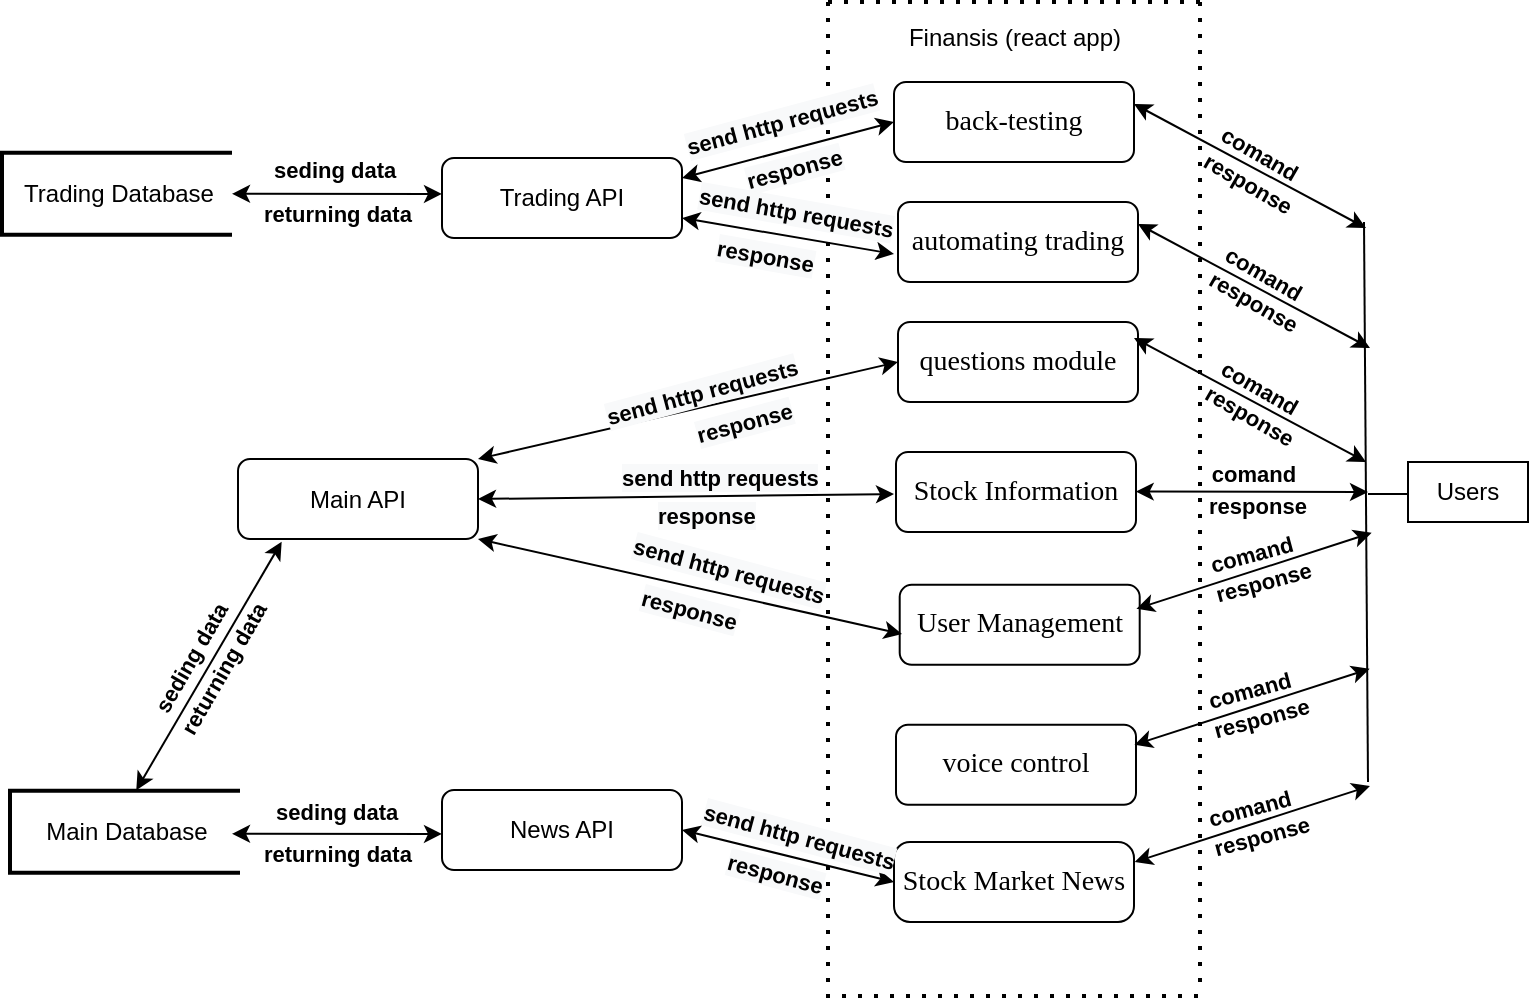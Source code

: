 <mxfile version="17.4.6" type="github">
  <diagram id="C5RBs43oDa-KdzZeNtuy" name="Page-1">
    <mxGraphModel dx="1515" dy="813" grid="1" gridSize="10" guides="1" tooltips="1" connect="1" arrows="1" fold="1" page="1" pageScale="1" pageWidth="827" pageHeight="1169" math="0" shadow="0">
      <root>
        <mxCell id="WIyWlLk6GJQsqaUBKTNV-0" />
        <mxCell id="WIyWlLk6GJQsqaUBKTNV-1" parent="WIyWlLk6GJQsqaUBKTNV-0" />
        <mxCell id="wvQzWiMlblMlw7H_hbkp-0" value="Users" style="rounded=0;whiteSpace=wrap;html=1;" vertex="1" parent="WIyWlLk6GJQsqaUBKTNV-1">
          <mxGeometry x="703" y="304" width="60" height="30" as="geometry" />
        </mxCell>
        <mxCell id="wvQzWiMlblMlw7H_hbkp-1" value="" style="endArrow=none;html=1;rounded=0;entryX=0;entryY=0.5;entryDx=0;entryDy=0;" edge="1" parent="WIyWlLk6GJQsqaUBKTNV-1">
          <mxGeometry width="50" height="50" relative="1" as="geometry">
            <mxPoint x="683" y="320" as="sourcePoint" />
            <mxPoint x="703" y="320" as="targetPoint" />
          </mxGeometry>
        </mxCell>
        <mxCell id="wvQzWiMlblMlw7H_hbkp-2" value="" style="endArrow=none;html=1;rounded=0;" edge="1" parent="WIyWlLk6GJQsqaUBKTNV-1">
          <mxGeometry width="50" height="50" relative="1" as="geometry">
            <mxPoint x="683" y="464" as="sourcePoint" />
            <mxPoint x="681" y="184" as="targetPoint" />
          </mxGeometry>
        </mxCell>
        <mxCell id="wvQzWiMlblMlw7H_hbkp-4" value="&lt;p class=&quot;MsoNormal&quot;&gt;&lt;span style=&quot;font-family: &amp;#34;times new roman&amp;#34; ; font-size: 10.5pt&quot;&gt;Stock Market News&lt;/span&gt;&lt;/p&gt;" style="rounded=1;whiteSpace=wrap;html=1;fontSize=12;glass=0;strokeWidth=1;shadow=0;arcSize=20;" vertex="1" parent="WIyWlLk6GJQsqaUBKTNV-1">
          <mxGeometry x="446" y="494" width="120" height="40" as="geometry" />
        </mxCell>
        <mxCell id="wvQzWiMlblMlw7H_hbkp-5" value="&lt;p class=&quot;MsoNormal&quot;&gt;&lt;span style=&quot;font-family: &amp;#34;times new roman&amp;#34; ; font-size: 10.5pt&quot;&gt;User &lt;/span&gt;&lt;span style=&quot;font-family: &amp;#34;times new roman&amp;#34; ; font-size: 10.5pt&quot;&gt;M&lt;/span&gt;&lt;span style=&quot;font-family: &amp;#34;times new roman&amp;#34; ; font-size: 10.5pt&quot;&gt;anagement&lt;/span&gt;&lt;/p&gt;" style="rounded=1;whiteSpace=wrap;html=1;fontSize=12;glass=0;strokeWidth=1;shadow=0;" vertex="1" parent="WIyWlLk6GJQsqaUBKTNV-1">
          <mxGeometry x="448.85" y="365.42" width="120" height="40" as="geometry" />
        </mxCell>
        <mxCell id="wvQzWiMlblMlw7H_hbkp-6" value="&lt;p class=&quot;MsoNormal&quot;&gt;&lt;span style=&quot;font-family: &amp;#34;times new roman&amp;#34; ; font-size: 10.5pt&quot;&gt;Stock&amp;nbsp;&lt;/span&gt;&lt;span style=&quot;font-family: &amp;#34;times new roman&amp;#34; ; font-size: 10.5pt&quot;&gt;I&lt;/span&gt;&lt;span style=&quot;font-family: &amp;#34;times new roman&amp;#34; ; font-size: 10.5pt&quot;&gt;nformation&lt;/span&gt;&lt;br&gt;&lt;/p&gt;" style="rounded=1;whiteSpace=wrap;html=1;fontSize=12;glass=0;strokeWidth=1;shadow=0;" vertex="1" parent="WIyWlLk6GJQsqaUBKTNV-1">
          <mxGeometry x="447" y="299" width="120" height="40" as="geometry" />
        </mxCell>
        <mxCell id="wvQzWiMlblMlw7H_hbkp-9" value="&lt;p class=&quot;MsoNormal&quot;&gt;&lt;font face=&quot;times new roman&quot;&gt;&lt;span style=&quot;font-size: 14px&quot;&gt;voice control&lt;/span&gt;&lt;/font&gt;&lt;/p&gt;" style="rounded=1;whiteSpace=wrap;html=1;fontSize=12;glass=0;strokeWidth=1;shadow=0;" vertex="1" parent="WIyWlLk6GJQsqaUBKTNV-1">
          <mxGeometry x="447" y="435.4" width="120" height="40" as="geometry" />
        </mxCell>
        <mxCell id="wvQzWiMlblMlw7H_hbkp-10" value="&lt;p class=&quot;MsoNormal&quot;&gt;&lt;span style=&quot;font-family: &amp;#34;times new roman&amp;#34; ; font-size: 10.5pt&quot;&gt;questions&amp;nbsp;&lt;/span&gt;&lt;span style=&quot;font-family: &amp;#34;times new roman&amp;#34; ; font-size: 10.5pt&quot;&gt;module&lt;/span&gt;&lt;/p&gt;" style="rounded=1;whiteSpace=wrap;html=1;fontSize=12;glass=0;strokeWidth=1;shadow=0;" vertex="1" parent="WIyWlLk6GJQsqaUBKTNV-1">
          <mxGeometry x="448" y="234" width="120" height="40" as="geometry" />
        </mxCell>
        <mxCell id="wvQzWiMlblMlw7H_hbkp-11" value="&lt;p class=&quot;MsoNormal&quot;&gt;&lt;span style=&quot;color: rgba(0 , 0 , 0 , 0) ; font-family: monospace ; font-size: 0px&quot;&gt;%3CmxGraphModel%3E%3Croot%3E%3CmxCell%20id%3D%220%22%2F%3E%3CmxCell%20id%3D%221%22%20parent%3D%220%22%2F%3E%3CmxCell%20id%3D%222%22%20value%3D%22%26lt%3Bp%20class%3D%26quot%3BMsoNormal%26quot%3B%26gt%3B%26lt%3Bspan%20style%3D%26quot%3Bfont-family%3A%20%26amp%3B%2334%3Btimes%20new%20roman%26amp%3B%2334%3B%20%3B%20font-size%3A%2010.5pt%26quot%3B%26gt%3Bquestions%26amp%3Bnbsp%3B%26lt%3B%2Fspan%26gt%3B%26lt%3Bspan%20style%3D%26quot%3Bfont-family%3A%20%26amp%3B%2334%3Btimes%20new%20roman%26amp%3B%2334%3B%20%3B%20font-size%3A%2010.5pt%26quot%3B%26gt%3Bmodule%26lt%3B%2Fspan%26gt%3B%26lt%3B%2Fp%26gt%3B%22%20style%3D%22rounded%3D1%3BwhiteSpace%3Dwrap%3Bhtml%3D1%3BfontSize%3D12%3Bglass%3D0%3BstrokeWidth%3D1%3Bshadow%3D0%3B%22%20vertex%3D%221%22%20parent%3D%221%22%3E%3CmxGeometry%20x%3D%22420%22%20y%3D%22100%22%20width%3D%22120%22%20height%3D%2240%22%20as%3D%22geometry%22%2F%3E%3C%2FmxCell%3E%3C%2Froot%3E%3C%2FmxGraphModel%3E&lt;/span&gt;&lt;span style=&quot;font-family: &amp;#34;times new roman&amp;#34; ; font-size: 10.5pt&quot;&gt;back-testing&lt;/span&gt;&lt;br&gt;&lt;/p&gt;" style="rounded=1;whiteSpace=wrap;html=1;fontSize=12;glass=0;strokeWidth=1;shadow=0;" vertex="1" parent="WIyWlLk6GJQsqaUBKTNV-1">
          <mxGeometry x="446" y="114.01" width="120" height="40" as="geometry" />
        </mxCell>
        <mxCell id="wvQzWiMlblMlw7H_hbkp-12" value="&lt;p class=&quot;MsoNormal&quot;&gt;&lt;span style=&quot;font-family: &amp;#34;times new roman&amp;#34; ; font-size: 10.5pt&quot;&gt;automating&amp;nbsp;&lt;/span&gt;&lt;span style=&quot;font-family: &amp;#34;times new roman&amp;#34; ; font-size: 10.5pt&quot;&gt;trading&lt;/span&gt;&lt;/p&gt;" style="rounded=1;whiteSpace=wrap;html=1;fontSize=12;glass=0;strokeWidth=1;shadow=0;" vertex="1" parent="WIyWlLk6GJQsqaUBKTNV-1">
          <mxGeometry x="448" y="174" width="120" height="40" as="geometry" />
        </mxCell>
        <mxCell id="wvQzWiMlblMlw7H_hbkp-30" value="" style="group;rotation=-45;" vertex="1" connectable="0" parent="WIyWlLk6GJQsqaUBKTNV-1">
          <mxGeometry x="572.85" y="326.42" width="109.15" height="69.98" as="geometry" />
        </mxCell>
        <mxCell id="wvQzWiMlblMlw7H_hbkp-22" value="" style="endArrow=classic;startArrow=classic;html=1;rounded=0;fontSize=12;exitX=1;exitY=0.5;exitDx=0;exitDy=0;" edge="1" parent="wvQzWiMlblMlw7H_hbkp-30">
          <mxGeometry width="50" height="50" relative="1" as="geometry">
            <mxPoint x="-5.646" y="50.999" as="sourcePoint" />
            <mxPoint x="111.973" y="13.0" as="targetPoint" />
          </mxGeometry>
        </mxCell>
        <mxCell id="wvQzWiMlblMlw7H_hbkp-28" value="&lt;font style=&quot;font-size: 11px&quot;&gt;&lt;b&gt;comand&lt;/b&gt;&lt;/font&gt;" style="text;html=1;strokeColor=none;fillColor=none;align=center;verticalAlign=middle;whiteSpace=wrap;rounded=0;fontSize=12;rotation=-15;" vertex="1" parent="wvQzWiMlblMlw7H_hbkp-30">
          <mxGeometry x="24.465" y="9.0" width="56.457" height="30.0" as="geometry" />
        </mxCell>
        <mxCell id="wvQzWiMlblMlw7H_hbkp-29" value="&lt;span style=&quot;font-size: 11px&quot;&gt;&lt;b&gt;response&lt;/b&gt;&lt;/span&gt;" style="text;html=1;strokeColor=none;fillColor=none;align=center;verticalAlign=middle;whiteSpace=wrap;rounded=0;fontSize=12;rotation=-15;" vertex="1" parent="wvQzWiMlblMlw7H_hbkp-30">
          <mxGeometry x="30.11" y="23.0" width="56.457" height="30.0" as="geometry" />
        </mxCell>
        <mxCell id="wvQzWiMlblMlw7H_hbkp-31" value="" style="group" vertex="1" connectable="0" parent="WIyWlLk6GJQsqaUBKTNV-1">
          <mxGeometry x="568" y="182.01" width="116" height="69.981" as="geometry" />
        </mxCell>
        <mxCell id="wvQzWiMlblMlw7H_hbkp-32" value="" style="endArrow=classic;startArrow=classic;html=1;rounded=0;fontSize=12;exitX=1;exitY=0.5;exitDx=0;exitDy=0;" edge="1" parent="wvQzWiMlblMlw7H_hbkp-31">
          <mxGeometry width="50" height="50" relative="1" as="geometry">
            <mxPoint y="2.99" as="sourcePoint" />
            <mxPoint x="116" y="64.99" as="targetPoint" />
          </mxGeometry>
        </mxCell>
        <mxCell id="wvQzWiMlblMlw7H_hbkp-33" value="&lt;font style=&quot;font-size: 11px&quot;&gt;&lt;b&gt;comand&lt;/b&gt;&lt;/font&gt;" style="text;html=1;strokeColor=none;fillColor=none;align=center;verticalAlign=middle;whiteSpace=wrap;rounded=0;fontSize=12;rotation=30;" vertex="1" parent="wvQzWiMlblMlw7H_hbkp-31">
          <mxGeometry x="33" y="12.99" width="60" height="30" as="geometry" />
        </mxCell>
        <mxCell id="wvQzWiMlblMlw7H_hbkp-34" value="&lt;span style=&quot;font-size: 11px&quot;&gt;&lt;b&gt;response&lt;/b&gt;&lt;/span&gt;" style="text;html=1;strokeColor=none;fillColor=none;align=center;verticalAlign=middle;whiteSpace=wrap;rounded=0;fontSize=12;rotation=30;" vertex="1" parent="wvQzWiMlblMlw7H_hbkp-31">
          <mxGeometry x="28" y="26.99" width="60" height="30" as="geometry" />
        </mxCell>
        <mxCell id="wvQzWiMlblMlw7H_hbkp-35" value="" style="group" vertex="1" connectable="0" parent="WIyWlLk6GJQsqaUBKTNV-1">
          <mxGeometry x="566" y="239.0" width="116" height="69.981" as="geometry" />
        </mxCell>
        <mxCell id="wvQzWiMlblMlw7H_hbkp-36" value="" style="endArrow=classic;startArrow=classic;html=1;rounded=0;fontSize=12;exitX=1;exitY=0.5;exitDx=0;exitDy=0;" edge="1" parent="wvQzWiMlblMlw7H_hbkp-35">
          <mxGeometry width="50" height="50" relative="1" as="geometry">
            <mxPoint y="2.99" as="sourcePoint" />
            <mxPoint x="116" y="64.99" as="targetPoint" />
          </mxGeometry>
        </mxCell>
        <mxCell id="wvQzWiMlblMlw7H_hbkp-37" value="&lt;font style=&quot;font-size: 11px&quot;&gt;&lt;b&gt;comand&lt;/b&gt;&lt;/font&gt;" style="text;html=1;strokeColor=none;fillColor=none;align=center;verticalAlign=middle;whiteSpace=wrap;rounded=0;fontSize=12;rotation=30;" vertex="1" parent="wvQzWiMlblMlw7H_hbkp-35">
          <mxGeometry x="33" y="12.99" width="60" height="30" as="geometry" />
        </mxCell>
        <mxCell id="wvQzWiMlblMlw7H_hbkp-38" value="&lt;span style=&quot;font-size: 11px&quot;&gt;&lt;b&gt;response&lt;/b&gt;&lt;/span&gt;" style="text;html=1;strokeColor=none;fillColor=none;align=center;verticalAlign=middle;whiteSpace=wrap;rounded=0;fontSize=12;rotation=30;" vertex="1" parent="wvQzWiMlblMlw7H_hbkp-35">
          <mxGeometry x="28" y="26.99" width="60" height="30" as="geometry" />
        </mxCell>
        <mxCell id="wvQzWiMlblMlw7H_hbkp-39" value="" style="group;rotation=44;" vertex="1" connectable="0" parent="WIyWlLk6GJQsqaUBKTNV-1">
          <mxGeometry x="573.85" y="290.8" width="100" height="61" as="geometry" />
        </mxCell>
        <mxCell id="wvQzWiMlblMlw7H_hbkp-40" value="" style="endArrow=classic;startArrow=classic;html=1;rounded=0;fontSize=12;exitX=1;exitY=0.5;exitDx=0;exitDy=0;" edge="1" parent="wvQzWiMlblMlw7H_hbkp-39">
          <mxGeometry width="50" height="50" relative="1" as="geometry">
            <mxPoint x="-7" y="28" as="sourcePoint" />
            <mxPoint x="109.15" y="28.2" as="targetPoint" />
          </mxGeometry>
        </mxCell>
        <mxCell id="wvQzWiMlblMlw7H_hbkp-41" value="&lt;font style=&quot;font-size: 11px&quot;&gt;&lt;b&gt;comand&lt;/b&gt;&lt;/font&gt;" style="text;html=1;strokeColor=none;fillColor=none;align=center;verticalAlign=middle;whiteSpace=wrap;rounded=0;fontSize=12;rotation=0;" vertex="1" parent="wvQzWiMlblMlw7H_hbkp-39">
          <mxGeometry x="26" y="6" width="51.724" height="26.15" as="geometry" />
        </mxCell>
        <mxCell id="wvQzWiMlblMlw7H_hbkp-42" value="&lt;span style=&quot;font-size: 11px&quot;&gt;&lt;b&gt;response&lt;/b&gt;&lt;/span&gt;" style="text;html=1;strokeColor=none;fillColor=none;align=center;verticalAlign=middle;whiteSpace=wrap;rounded=0;fontSize=12;rotation=0;" vertex="1" parent="wvQzWiMlblMlw7H_hbkp-39">
          <mxGeometry x="28" y="22" width="51.724" height="26.15" as="geometry" />
        </mxCell>
        <mxCell id="wvQzWiMlblMlw7H_hbkp-44" value="" style="group" vertex="1" connectable="0" parent="WIyWlLk6GJQsqaUBKTNV-1">
          <mxGeometry x="566" y="122.01" width="116" height="69.981" as="geometry" />
        </mxCell>
        <mxCell id="wvQzWiMlblMlw7H_hbkp-45" value="" style="endArrow=classic;startArrow=classic;html=1;rounded=0;fontSize=12;exitX=1;exitY=0.5;exitDx=0;exitDy=0;" edge="1" parent="wvQzWiMlblMlw7H_hbkp-44">
          <mxGeometry width="50" height="50" relative="1" as="geometry">
            <mxPoint y="2.99" as="sourcePoint" />
            <mxPoint x="116" y="64.99" as="targetPoint" />
          </mxGeometry>
        </mxCell>
        <mxCell id="wvQzWiMlblMlw7H_hbkp-46" value="&lt;font style=&quot;font-size: 11px&quot;&gt;&lt;b&gt;comand&lt;/b&gt;&lt;/font&gt;" style="text;html=1;strokeColor=none;fillColor=none;align=center;verticalAlign=middle;whiteSpace=wrap;rounded=0;fontSize=12;rotation=30;" vertex="1" parent="wvQzWiMlblMlw7H_hbkp-44">
          <mxGeometry x="33" y="12.99" width="60" height="30" as="geometry" />
        </mxCell>
        <mxCell id="wvQzWiMlblMlw7H_hbkp-47" value="&lt;span style=&quot;font-size: 11px&quot;&gt;&lt;b&gt;response&lt;/b&gt;&lt;/span&gt;" style="text;html=1;strokeColor=none;fillColor=none;align=center;verticalAlign=middle;whiteSpace=wrap;rounded=0;fontSize=12;rotation=30;" vertex="1" parent="wvQzWiMlblMlw7H_hbkp-44">
          <mxGeometry x="27.25" y="26.79" width="60" height="33.01" as="geometry" />
        </mxCell>
        <mxCell id="wvQzWiMlblMlw7H_hbkp-54" value="" style="group;rotation=-45;" vertex="1" connectable="0" parent="WIyWlLk6GJQsqaUBKTNV-1">
          <mxGeometry x="571.85" y="394.42" width="109.15" height="69.98" as="geometry" />
        </mxCell>
        <mxCell id="wvQzWiMlblMlw7H_hbkp-55" value="" style="endArrow=classic;startArrow=classic;html=1;rounded=0;fontSize=12;exitX=1;exitY=0.5;exitDx=0;exitDy=0;" edge="1" parent="wvQzWiMlblMlw7H_hbkp-54">
          <mxGeometry width="50" height="50" relative="1" as="geometry">
            <mxPoint x="-5.646" y="50.999" as="sourcePoint" />
            <mxPoint x="111.973" y="13.0" as="targetPoint" />
          </mxGeometry>
        </mxCell>
        <mxCell id="wvQzWiMlblMlw7H_hbkp-56" value="&lt;font style=&quot;font-size: 11px&quot;&gt;&lt;b&gt;comand&lt;/b&gt;&lt;/font&gt;" style="text;html=1;strokeColor=none;fillColor=none;align=center;verticalAlign=middle;whiteSpace=wrap;rounded=0;fontSize=12;rotation=-15;" vertex="1" parent="wvQzWiMlblMlw7H_hbkp-54">
          <mxGeometry x="24.465" y="9.0" width="56.457" height="30.0" as="geometry" />
        </mxCell>
        <mxCell id="wvQzWiMlblMlw7H_hbkp-57" value="&lt;span style=&quot;font-size: 11px&quot;&gt;&lt;b&gt;response&lt;/b&gt;&lt;/span&gt;" style="text;html=1;strokeColor=none;fillColor=none;align=center;verticalAlign=middle;whiteSpace=wrap;rounded=0;fontSize=12;rotation=-15;" vertex="1" parent="wvQzWiMlblMlw7H_hbkp-54">
          <mxGeometry x="30.11" y="23.0" width="56.457" height="30.0" as="geometry" />
        </mxCell>
        <mxCell id="wvQzWiMlblMlw7H_hbkp-58" value="" style="group;rotation=-45;" vertex="1" connectable="0" parent="WIyWlLk6GJQsqaUBKTNV-1">
          <mxGeometry x="572" y="453" width="109.15" height="69.98" as="geometry" />
        </mxCell>
        <mxCell id="wvQzWiMlblMlw7H_hbkp-59" value="" style="endArrow=classic;startArrow=classic;html=1;rounded=0;fontSize=12;exitX=1;exitY=0.5;exitDx=0;exitDy=0;" edge="1" parent="wvQzWiMlblMlw7H_hbkp-58">
          <mxGeometry width="50" height="50" relative="1" as="geometry">
            <mxPoint x="-5.646" y="50.999" as="sourcePoint" />
            <mxPoint x="111.973" y="13.0" as="targetPoint" />
          </mxGeometry>
        </mxCell>
        <mxCell id="wvQzWiMlblMlw7H_hbkp-60" value="&lt;font style=&quot;font-size: 11px&quot;&gt;&lt;b&gt;comand&lt;/b&gt;&lt;/font&gt;" style="text;html=1;strokeColor=none;fillColor=none;align=center;verticalAlign=middle;whiteSpace=wrap;rounded=0;fontSize=12;rotation=-15;" vertex="1" parent="wvQzWiMlblMlw7H_hbkp-58">
          <mxGeometry x="24.465" y="9.0" width="56.457" height="30.0" as="geometry" />
        </mxCell>
        <mxCell id="wvQzWiMlblMlw7H_hbkp-61" value="&lt;span style=&quot;font-size: 11px&quot;&gt;&lt;b&gt;response&lt;/b&gt;&lt;/span&gt;" style="text;html=1;strokeColor=none;fillColor=none;align=center;verticalAlign=middle;whiteSpace=wrap;rounded=0;fontSize=12;rotation=-15;" vertex="1" parent="wvQzWiMlblMlw7H_hbkp-58">
          <mxGeometry x="30.11" y="23.0" width="56.457" height="30.0" as="geometry" />
        </mxCell>
        <mxCell id="wvQzWiMlblMlw7H_hbkp-71" value="" style="group" vertex="1" connectable="0" parent="WIyWlLk6GJQsqaUBKTNV-1">
          <mxGeometry x="412" y="74" width="191" height="497" as="geometry" />
        </mxCell>
        <mxCell id="wvQzWiMlblMlw7H_hbkp-15" value="" style="endArrow=none;dashed=1;html=1;dashPattern=1 3;strokeWidth=2;rounded=0;fontSize=9;" edge="1" parent="wvQzWiMlblMlw7H_hbkp-71">
          <mxGeometry width="50" height="50" relative="1" as="geometry">
            <mxPoint x="1" y="490" as="sourcePoint" />
            <mxPoint x="1" as="targetPoint" />
          </mxGeometry>
        </mxCell>
        <mxCell id="wvQzWiMlblMlw7H_hbkp-16" value="" style="endArrow=none;dashed=1;html=1;dashPattern=1 3;strokeWidth=2;rounded=0;fontSize=9;" edge="1" parent="wvQzWiMlblMlw7H_hbkp-71">
          <mxGeometry width="50" height="50" relative="1" as="geometry">
            <mxPoint x="1" as="sourcePoint" />
            <mxPoint x="191" as="targetPoint" />
          </mxGeometry>
        </mxCell>
        <mxCell id="wvQzWiMlblMlw7H_hbkp-17" value="" style="endArrow=none;dashed=1;html=1;dashPattern=1 3;strokeWidth=2;rounded=0;fontSize=9;" edge="1" parent="wvQzWiMlblMlw7H_hbkp-71">
          <mxGeometry width="50" height="50" relative="1" as="geometry">
            <mxPoint x="187" y="490" as="sourcePoint" />
            <mxPoint x="187" as="targetPoint" />
          </mxGeometry>
        </mxCell>
        <mxCell id="wvQzWiMlblMlw7H_hbkp-18" value="" style="endArrow=none;dashed=1;html=1;dashPattern=1 3;strokeWidth=2;rounded=0;fontSize=9;" edge="1" parent="wvQzWiMlblMlw7H_hbkp-71">
          <mxGeometry width="50" height="50" relative="1" as="geometry">
            <mxPoint y="497" as="sourcePoint" />
            <mxPoint x="190" y="497" as="targetPoint" />
          </mxGeometry>
        </mxCell>
        <mxCell id="wvQzWiMlblMlw7H_hbkp-20" value="&lt;font style=&quot;font-size: 12px&quot;&gt;Finansis (react app)&lt;/font&gt;" style="text;html=1;strokeColor=none;fillColor=none;align=center;verticalAlign=middle;whiteSpace=wrap;rounded=0;fontSize=9;" vertex="1" parent="wvQzWiMlblMlw7H_hbkp-71">
          <mxGeometry x="34" y="3" width="121" height="30" as="geometry" />
        </mxCell>
        <mxCell id="wvQzWiMlblMlw7H_hbkp-89" value="" style="endArrow=classic;startArrow=classic;html=1;rounded=0;fontSize=11;exitX=1;exitY=0.75;exitDx=0;exitDy=0;" edge="1" parent="wvQzWiMlblMlw7H_hbkp-71" source="wvQzWiMlblMlw7H_hbkp-79">
          <mxGeometry width="50" height="50" relative="1" as="geometry">
            <mxPoint x="-72" y="143.98" as="sourcePoint" />
            <mxPoint x="34" y="126" as="targetPoint" />
          </mxGeometry>
        </mxCell>
        <mxCell id="wvQzWiMlblMlw7H_hbkp-95" value="" style="endArrow=classic;startArrow=classic;html=1;rounded=0;fontSize=11;exitX=1;exitY=0.5;exitDx=0;exitDy=0;entryX=0;entryY=0.5;entryDx=0;entryDy=0;" edge="1" parent="wvQzWiMlblMlw7H_hbkp-71" source="wvQzWiMlblMlw7H_hbkp-81">
          <mxGeometry width="50" height="50" relative="1" as="geometry">
            <mxPoint x="-139" y="294.5" as="sourcePoint" />
            <mxPoint x="34" y="246" as="targetPoint" />
          </mxGeometry>
        </mxCell>
        <mxCell id="wvQzWiMlblMlw7H_hbkp-79" value="Trading API" style="rounded=1;whiteSpace=wrap;html=1;fontSize=12;glass=0;strokeWidth=1;shadow=0;" vertex="1" parent="WIyWlLk6GJQsqaUBKTNV-1">
          <mxGeometry x="220" y="151.99" width="120" height="40" as="geometry" />
        </mxCell>
        <mxCell id="wvQzWiMlblMlw7H_hbkp-80" value="News API" style="rounded=1;whiteSpace=wrap;html=1;fontSize=12;glass=0;strokeWidth=1;shadow=0;" vertex="1" parent="WIyWlLk6GJQsqaUBKTNV-1">
          <mxGeometry x="220" y="467.99" width="120" height="40" as="geometry" />
        </mxCell>
        <mxCell id="wvQzWiMlblMlw7H_hbkp-81" value="Main API" style="rounded=1;whiteSpace=wrap;html=1;fontSize=12;glass=0;strokeWidth=1;shadow=0;" vertex="1" parent="WIyWlLk6GJQsqaUBKTNV-1">
          <mxGeometry x="118" y="302.5" width="120" height="40" as="geometry" />
        </mxCell>
        <mxCell id="wvQzWiMlblMlw7H_hbkp-82" value="&lt;font style=&quot;font-size: 12px&quot;&gt;Trading Database&lt;/font&gt;" style="strokeWidth=2;html=1;shape=mxgraph.flowchart.annotation_1;align=center;pointerEvents=1;fontSize=8;" vertex="1" parent="WIyWlLk6GJQsqaUBKTNV-1">
          <mxGeometry y="149.33" width="115" height="41" as="geometry" />
        </mxCell>
        <mxCell id="wvQzWiMlblMlw7H_hbkp-83" value="&lt;font style=&quot;font-size: 12px&quot;&gt;Main Database&lt;/font&gt;" style="strokeWidth=2;html=1;shape=mxgraph.flowchart.annotation_1;align=center;pointerEvents=1;fontSize=8;" vertex="1" parent="WIyWlLk6GJQsqaUBKTNV-1">
          <mxGeometry x="4" y="468.4" width="115" height="41" as="geometry" />
        </mxCell>
        <mxCell id="wvQzWiMlblMlw7H_hbkp-84" value="" style="endArrow=classic;startArrow=classic;html=1;rounded=0;fontSize=11;entryX=0;entryY=0.5;entryDx=0;entryDy=0;exitX=1;exitY=0.25;exitDx=0;exitDy=0;" edge="1" parent="WIyWlLk6GJQsqaUBKTNV-1" source="wvQzWiMlblMlw7H_hbkp-79" target="wvQzWiMlblMlw7H_hbkp-11">
          <mxGeometry width="50" height="50" relative="1" as="geometry">
            <mxPoint x="280" y="267" as="sourcePoint" />
            <mxPoint x="330" y="217" as="targetPoint" />
          </mxGeometry>
        </mxCell>
        <mxCell id="wvQzWiMlblMlw7H_hbkp-85" value="&lt;span style=&quot;color: rgb(0 , 0 , 0) ; font-family: &amp;#34;helvetica&amp;#34; ; font-style: normal ; letter-spacing: normal ; text-align: center ; text-indent: 0px ; text-transform: none ; word-spacing: 0px ; background-color: rgb(248 , 249 , 250) ; display: inline ; float: none&quot;&gt;&lt;font size=&quot;1&quot;&gt;&lt;b style=&quot;font-size: 11px&quot;&gt;send http requests&lt;/b&gt;&lt;/font&gt;&lt;/span&gt;" style="text;whiteSpace=wrap;html=1;rotation=-15;" vertex="1" parent="WIyWlLk6GJQsqaUBKTNV-1">
          <mxGeometry x="339.29" y="119.01" width="113.56" height="30" as="geometry" />
        </mxCell>
        <mxCell id="wvQzWiMlblMlw7H_hbkp-87" value="&lt;span style=&quot;color: rgb(0 , 0 , 0) ; font-family: &amp;#34;helvetica&amp;#34; ; font-style: normal ; letter-spacing: normal ; text-align: center ; text-indent: 0px ; text-transform: none ; word-spacing: 0px ; background-color: rgb(248 , 249 , 250) ; display: inline ; float: none&quot;&gt;&lt;font size=&quot;1&quot;&gt;&lt;b style=&quot;font-size: 11px&quot;&gt;response&lt;br&gt;&lt;/b&gt;&lt;/font&gt;&lt;/span&gt;" style="text;whiteSpace=wrap;html=1;rotation=-15;" vertex="1" parent="WIyWlLk6GJQsqaUBKTNV-1">
          <mxGeometry x="370.12" y="142.33" width="64.71" height="30" as="geometry" />
        </mxCell>
        <mxCell id="wvQzWiMlblMlw7H_hbkp-90" value="&lt;span style=&quot;color: rgb(0 , 0 , 0) ; font-family: &amp;#34;helvetica&amp;#34; ; font-style: normal ; letter-spacing: normal ; text-align: center ; text-indent: 0px ; text-transform: none ; word-spacing: 0px ; background-color: rgb(248 , 249 , 250) ; display: inline ; float: none&quot;&gt;&lt;font size=&quot;1&quot;&gt;&lt;b style=&quot;font-size: 11px&quot;&gt;send http requests&lt;/b&gt;&lt;/font&gt;&lt;/span&gt;" style="text;whiteSpace=wrap;html=1;rotation=10;" vertex="1" parent="WIyWlLk6GJQsqaUBKTNV-1">
          <mxGeometry x="346" y="166.33" width="113.56" height="30" as="geometry" />
        </mxCell>
        <mxCell id="wvQzWiMlblMlw7H_hbkp-91" value="&lt;span style=&quot;color: rgb(0 , 0 , 0) ; font-family: &amp;#34;helvetica&amp;#34; ; font-style: normal ; letter-spacing: normal ; text-align: center ; text-indent: 0px ; text-transform: none ; word-spacing: 0px ; background-color: rgb(248 , 249 , 250) ; display: inline ; float: none&quot;&gt;&lt;font size=&quot;1&quot;&gt;&lt;b style=&quot;font-size: 11px&quot;&gt;response&lt;br&gt;&lt;/b&gt;&lt;/font&gt;&lt;/span&gt;" style="text;whiteSpace=wrap;html=1;rotation=10;" vertex="1" parent="WIyWlLk6GJQsqaUBKTNV-1">
          <mxGeometry x="355" y="188" width="64.71" height="30" as="geometry" />
        </mxCell>
        <mxCell id="wvQzWiMlblMlw7H_hbkp-92" value="" style="endArrow=classic;startArrow=classic;html=1;rounded=0;fontSize=11;exitX=1;exitY=0;exitDx=0;exitDy=0;entryX=0;entryY=0.5;entryDx=0;entryDy=0;" edge="1" parent="WIyWlLk6GJQsqaUBKTNV-1" source="wvQzWiMlblMlw7H_hbkp-81" target="wvQzWiMlblMlw7H_hbkp-10">
          <mxGeometry width="50" height="50" relative="1" as="geometry">
            <mxPoint x="410" y="340" as="sourcePoint" />
            <mxPoint x="460" y="290" as="targetPoint" />
          </mxGeometry>
        </mxCell>
        <mxCell id="wvQzWiMlblMlw7H_hbkp-93" value="&lt;span style=&quot;color: rgb(0 , 0 , 0) ; font-family: &amp;#34;helvetica&amp;#34; ; font-style: normal ; letter-spacing: normal ; text-align: center ; text-indent: 0px ; text-transform: none ; word-spacing: 0px ; background-color: rgb(248 , 249 , 250) ; display: inline ; float: none&quot;&gt;&lt;font size=&quot;1&quot;&gt;&lt;b style=&quot;font-size: 11px&quot;&gt;send http requests&lt;/b&gt;&lt;/font&gt;&lt;/span&gt;" style="text;whiteSpace=wrap;html=1;rotation=-15;" vertex="1" parent="WIyWlLk6GJQsqaUBKTNV-1">
          <mxGeometry x="299.29" y="254.01" width="113.56" height="30" as="geometry" />
        </mxCell>
        <mxCell id="wvQzWiMlblMlw7H_hbkp-94" value="&lt;span style=&quot;color: rgb(0 , 0 , 0) ; font-family: &amp;#34;helvetica&amp;#34; ; font-style: normal ; letter-spacing: normal ; text-align: center ; text-indent: 0px ; text-transform: none ; word-spacing: 0px ; background-color: rgb(248 , 249 , 250) ; display: inline ; float: none&quot;&gt;&lt;font size=&quot;1&quot;&gt;&lt;b style=&quot;font-size: 11px&quot;&gt;response&lt;br&gt;&lt;/b&gt;&lt;/font&gt;&lt;/span&gt;" style="text;whiteSpace=wrap;html=1;rotation=-15;" vertex="1" parent="WIyWlLk6GJQsqaUBKTNV-1">
          <mxGeometry x="345" y="269" width="64.71" height="30" as="geometry" />
        </mxCell>
        <mxCell id="wvQzWiMlblMlw7H_hbkp-96" value="&lt;span style=&quot;color: rgb(0 , 0 , 0) ; font-family: &amp;#34;helvetica&amp;#34; ; font-style: normal ; letter-spacing: normal ; text-align: center ; text-indent: 0px ; text-transform: none ; word-spacing: 0px ; background-color: rgb(248 , 249 , 250) ; display: inline ; float: none&quot;&gt;&lt;font size=&quot;1&quot;&gt;&lt;b style=&quot;font-size: 11px&quot;&gt;send http requests&lt;/b&gt;&lt;/font&gt;&lt;/span&gt;" style="text;whiteSpace=wrap;html=1;rotation=0;" vertex="1" parent="WIyWlLk6GJQsqaUBKTNV-1">
          <mxGeometry x="308.15" y="298.42" width="113.56" height="30" as="geometry" />
        </mxCell>
        <mxCell id="wvQzWiMlblMlw7H_hbkp-98" value="&lt;span style=&quot;color: rgb(0 , 0 , 0) ; font-family: &amp;#34;helvetica&amp;#34; ; font-style: normal ; letter-spacing: normal ; text-align: center ; text-indent: 0px ; text-transform: none ; word-spacing: 0px ; background-color: rgb(248 , 249 , 250) ; display: inline ; float: none&quot;&gt;&lt;font size=&quot;1&quot;&gt;&lt;b style=&quot;font-size: 11px&quot;&gt;response&lt;br&gt;&lt;/b&gt;&lt;/font&gt;&lt;/span&gt;" style="text;whiteSpace=wrap;html=1;rotation=0;" vertex="1" parent="WIyWlLk6GJQsqaUBKTNV-1">
          <mxGeometry x="326" y="317.42" width="64.71" height="30" as="geometry" />
        </mxCell>
        <mxCell id="wvQzWiMlblMlw7H_hbkp-99" value="" style="endArrow=classic;startArrow=classic;html=1;rounded=0;fontSize=11;exitX=1;exitY=1;exitDx=0;exitDy=0;" edge="1" parent="WIyWlLk6GJQsqaUBKTNV-1" source="wvQzWiMlblMlw7H_hbkp-81">
          <mxGeometry width="50" height="50" relative="1" as="geometry">
            <mxPoint x="273" y="438.5" as="sourcePoint" />
            <mxPoint x="450" y="390" as="targetPoint" />
          </mxGeometry>
        </mxCell>
        <mxCell id="wvQzWiMlblMlw7H_hbkp-100" value="&lt;span style=&quot;color: rgb(0 , 0 , 0) ; font-family: &amp;#34;helvetica&amp;#34; ; font-style: normal ; letter-spacing: normal ; text-align: center ; text-indent: 0px ; text-transform: none ; word-spacing: 0px ; background-color: rgb(248 , 249 , 250) ; display: inline ; float: none&quot;&gt;&lt;font size=&quot;1&quot;&gt;&lt;b style=&quot;font-size: 11px&quot;&gt;send http requests&lt;/b&gt;&lt;/font&gt;&lt;/span&gt;" style="text;whiteSpace=wrap;html=1;rotation=15;" vertex="1" parent="WIyWlLk6GJQsqaUBKTNV-1">
          <mxGeometry x="312.15" y="345.42" width="113.56" height="30" as="geometry" />
        </mxCell>
        <mxCell id="wvQzWiMlblMlw7H_hbkp-101" value="&lt;span style=&quot;color: rgb(0 , 0 , 0) ; font-family: &amp;#34;helvetica&amp;#34; ; font-style: normal ; letter-spacing: normal ; text-align: center ; text-indent: 0px ; text-transform: none ; word-spacing: 0px ; background-color: rgb(248 , 249 , 250) ; display: inline ; float: none&quot;&gt;&lt;font size=&quot;1&quot;&gt;&lt;b style=&quot;font-size: 11px&quot;&gt;response&lt;br&gt;&lt;/b&gt;&lt;/font&gt;&lt;/span&gt;" style="text;whiteSpace=wrap;html=1;rotation=15;" vertex="1" parent="WIyWlLk6GJQsqaUBKTNV-1">
          <mxGeometry x="317" y="365.42" width="64.71" height="30" as="geometry" />
        </mxCell>
        <mxCell id="wvQzWiMlblMlw7H_hbkp-102" value="" style="endArrow=classic;startArrow=classic;html=1;rounded=0;fontSize=11;exitX=1;exitY=0.5;exitDx=0;exitDy=0;entryX=0;entryY=0.5;entryDx=0;entryDy=0;" edge="1" parent="WIyWlLk6GJQsqaUBKTNV-1" source="wvQzWiMlblMlw7H_hbkp-80" target="wvQzWiMlblMlw7H_hbkp-4">
          <mxGeometry width="50" height="50" relative="1" as="geometry">
            <mxPoint x="259.83" y="467.99" as="sourcePoint" />
            <mxPoint x="450" y="510" as="targetPoint" />
          </mxGeometry>
        </mxCell>
        <mxCell id="wvQzWiMlblMlw7H_hbkp-103" value="&lt;span style=&quot;color: rgb(0 , 0 , 0) ; font-family: &amp;#34;helvetica&amp;#34; ; font-style: normal ; letter-spacing: normal ; text-align: center ; text-indent: 0px ; text-transform: none ; word-spacing: 0px ; background-color: rgb(248 , 249 , 250) ; display: inline ; float: none&quot;&gt;&lt;font size=&quot;1&quot;&gt;&lt;b style=&quot;font-size: 11px&quot;&gt;send http requests&lt;/b&gt;&lt;/font&gt;&lt;/span&gt;" style="text;whiteSpace=wrap;html=1;rotation=15;" vertex="1" parent="WIyWlLk6GJQsqaUBKTNV-1">
          <mxGeometry x="347.29" y="479.01" width="113.56" height="30" as="geometry" />
        </mxCell>
        <mxCell id="wvQzWiMlblMlw7H_hbkp-104" value="&lt;span style=&quot;color: rgb(0 , 0 , 0) ; font-family: &amp;#34;helvetica&amp;#34; ; font-style: normal ; letter-spacing: normal ; text-align: center ; text-indent: 0px ; text-transform: none ; word-spacing: 0px ; background-color: rgb(248 , 249 , 250) ; display: inline ; float: none&quot;&gt;&lt;font size=&quot;1&quot;&gt;&lt;b style=&quot;font-size: 11px&quot;&gt;response&lt;br&gt;&lt;/b&gt;&lt;/font&gt;&lt;/span&gt;" style="text;whiteSpace=wrap;html=1;rotation=15;" vertex="1" parent="WIyWlLk6GJQsqaUBKTNV-1">
          <mxGeometry x="360" y="497.42" width="64.71" height="30" as="geometry" />
        </mxCell>
        <mxCell id="wvQzWiMlblMlw7H_hbkp-107" value="" style="endArrow=classic;startArrow=classic;html=1;rounded=0;fontSize=11;entryX=0;entryY=0.5;entryDx=0;entryDy=0;" edge="1" parent="WIyWlLk6GJQsqaUBKTNV-1" source="wvQzWiMlblMlw7H_hbkp-82">
          <mxGeometry width="50" height="50" relative="1" as="geometry">
            <mxPoint x="145.0" y="173.83" as="sourcePoint" />
            <mxPoint x="220.0" y="169.99" as="targetPoint" />
          </mxGeometry>
        </mxCell>
        <mxCell id="wvQzWiMlblMlw7H_hbkp-108" value="&lt;span style=&quot;font-family: &amp;#34;helvetica&amp;#34; ; text-align: center&quot;&gt;&lt;font style=&quot;font-size: 11px&quot;&gt;&lt;b&gt;returning data&amp;nbsp;&lt;/b&gt;&lt;/font&gt;&lt;/span&gt;" style="text;whiteSpace=wrap;html=1;rotation=0;" vertex="1" parent="WIyWlLk6GJQsqaUBKTNV-1">
          <mxGeometry x="129" y="166" width="85" height="24" as="geometry" />
        </mxCell>
        <mxCell id="wvQzWiMlblMlw7H_hbkp-109" value="&lt;span style=&quot;font-family: &amp;#34;helvetica&amp;#34; ; text-align: center&quot;&gt;&lt;font style=&quot;font-size: 11px&quot;&gt;&lt;b&gt;seding data&lt;/b&gt;&lt;/font&gt;&lt;/span&gt;" style="text;whiteSpace=wrap;html=1;rotation=0;" vertex="1" parent="WIyWlLk6GJQsqaUBKTNV-1">
          <mxGeometry x="134" y="144" width="85" height="24" as="geometry" />
        </mxCell>
        <mxCell id="wvQzWiMlblMlw7H_hbkp-115" value="" style="endArrow=classic;startArrow=classic;html=1;rounded=0;fontSize=11;entryX=0;entryY=0.5;entryDx=0;entryDy=0;" edge="1" parent="WIyWlLk6GJQsqaUBKTNV-1">
          <mxGeometry width="50" height="50" relative="1" as="geometry">
            <mxPoint x="115.0" y="489.887" as="sourcePoint" />
            <mxPoint x="220.0" y="489.99" as="targetPoint" />
          </mxGeometry>
        </mxCell>
        <mxCell id="wvQzWiMlblMlw7H_hbkp-116" value="&lt;span style=&quot;font-family: &amp;#34;helvetica&amp;#34; ; text-align: center&quot;&gt;&lt;font style=&quot;font-size: 11px&quot;&gt;&lt;b&gt;returning data&amp;nbsp;&lt;/b&gt;&lt;/font&gt;&lt;/span&gt;" style="text;whiteSpace=wrap;html=1;rotation=0;" vertex="1" parent="WIyWlLk6GJQsqaUBKTNV-1">
          <mxGeometry x="129" y="486" width="85" height="24" as="geometry" />
        </mxCell>
        <mxCell id="wvQzWiMlblMlw7H_hbkp-117" value="&lt;span style=&quot;font-family: &amp;#34;helvetica&amp;#34; ; text-align: center&quot;&gt;&lt;font style=&quot;font-size: 11px&quot;&gt;&lt;b&gt;seding data&lt;/b&gt;&lt;/font&gt;&lt;/span&gt;" style="text;whiteSpace=wrap;html=1;rotation=0;" vertex="1" parent="WIyWlLk6GJQsqaUBKTNV-1">
          <mxGeometry x="135" y="465" width="85" height="24" as="geometry" />
        </mxCell>
        <mxCell id="wvQzWiMlblMlw7H_hbkp-124" value="" style="endArrow=classic;startArrow=classic;html=1;rounded=0;fontSize=11;entryX=0.182;entryY=1.033;entryDx=0;entryDy=0;entryPerimeter=0;exitX=0.549;exitY=-0.008;exitDx=0;exitDy=0;exitPerimeter=0;" edge="1" parent="WIyWlLk6GJQsqaUBKTNV-1" source="wvQzWiMlblMlw7H_hbkp-83" target="wvQzWiMlblMlw7H_hbkp-81">
          <mxGeometry width="50" height="50" relative="1" as="geometry">
            <mxPoint x="78.0" y="449" as="sourcePoint" />
            <mxPoint x="130.0" y="358" as="targetPoint" />
          </mxGeometry>
        </mxCell>
        <mxCell id="wvQzWiMlblMlw7H_hbkp-125" value="&lt;span style=&quot;font-family: &amp;#34;helvetica&amp;#34; ; text-align: center&quot;&gt;&lt;font style=&quot;font-size: 11px&quot;&gt;&lt;b&gt;returning data&amp;nbsp;&lt;/b&gt;&lt;/font&gt;&lt;/span&gt;" style="text;whiteSpace=wrap;html=1;rotation=-60;" vertex="1" parent="WIyWlLk6GJQsqaUBKTNV-1">
          <mxGeometry x="68.0" y="391" width="85" height="24" as="geometry" />
        </mxCell>
        <mxCell id="wvQzWiMlblMlw7H_hbkp-126" value="&lt;span style=&quot;font-family: &amp;#34;helvetica&amp;#34; ; text-align: center&quot;&gt;&lt;font style=&quot;font-size: 11px&quot;&gt;&lt;b&gt;seding data&lt;/b&gt;&lt;/font&gt;&lt;/span&gt;" style="text;whiteSpace=wrap;html=1;rotation=-60;" vertex="1" parent="WIyWlLk6GJQsqaUBKTNV-1">
          <mxGeometry x="55.0" y="380" width="85" height="24" as="geometry" />
        </mxCell>
      </root>
    </mxGraphModel>
  </diagram>
</mxfile>
